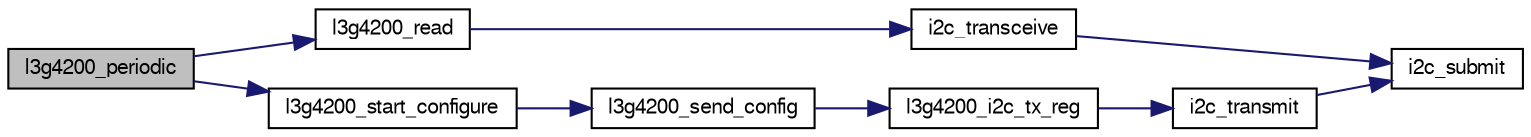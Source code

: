 digraph "l3g4200_periodic"
{
  edge [fontname="FreeSans",fontsize="10",labelfontname="FreeSans",labelfontsize="10"];
  node [fontname="FreeSans",fontsize="10",shape=record];
  rankdir="LR";
  Node1 [label="l3g4200_periodic",height=0.2,width=0.4,color="black", fillcolor="grey75", style="filled", fontcolor="black"];
  Node1 -> Node2 [color="midnightblue",fontsize="10",style="solid",fontname="FreeSans"];
  Node2 [label="l3g4200_read",height=0.2,width=0.4,color="black", fillcolor="white", style="filled",URL="$l3g4200_8h.html#a98a6955be50d60c5afde8a6e87dd8373"];
  Node2 -> Node3 [color="midnightblue",fontsize="10",style="solid",fontname="FreeSans"];
  Node3 [label="i2c_transceive",height=0.2,width=0.4,color="black", fillcolor="white", style="filled",URL="$group__i2c.html#gafb731922c9fb73255aa4cc11e34bfbd6",tooltip="Submit a write/read transaction. "];
  Node3 -> Node4 [color="midnightblue",fontsize="10",style="solid",fontname="FreeSans"];
  Node4 [label="i2c_submit",height=0.2,width=0.4,color="black", fillcolor="white", style="filled",URL="$group__i2c.html#ga4eed48e542a9c71b93372f5a38d7e367",tooltip="Submit a I2C transaction. "];
  Node1 -> Node5 [color="midnightblue",fontsize="10",style="solid",fontname="FreeSans"];
  Node5 [label="l3g4200_start_configure",height=0.2,width=0.4,color="black", fillcolor="white", style="filled",URL="$l3g4200_8h.html#a04567c5211452c8a7be46d598b33aa84"];
  Node5 -> Node6 [color="midnightblue",fontsize="10",style="solid",fontname="FreeSans"];
  Node6 [label="l3g4200_send_config",height=0.2,width=0.4,color="black", fillcolor="white", style="filled",URL="$l3g4200_8c.html#ae602f4d8dcd9c775da7e8233f1f193e5"];
  Node6 -> Node7 [color="midnightblue",fontsize="10",style="solid",fontname="FreeSans"];
  Node7 [label="l3g4200_i2c_tx_reg",height=0.2,width=0.4,color="black", fillcolor="white", style="filled",URL="$l3g4200_8c.html#a891e6ea3c7cd89f932116dad069799fe"];
  Node7 -> Node8 [color="midnightblue",fontsize="10",style="solid",fontname="FreeSans"];
  Node8 [label="i2c_transmit",height=0.2,width=0.4,color="black", fillcolor="white", style="filled",URL="$group__i2c.html#ga54405aa058f14a143b8b1b5380015927",tooltip="Submit a write only transaction. "];
  Node8 -> Node4 [color="midnightblue",fontsize="10",style="solid",fontname="FreeSans"];
}
